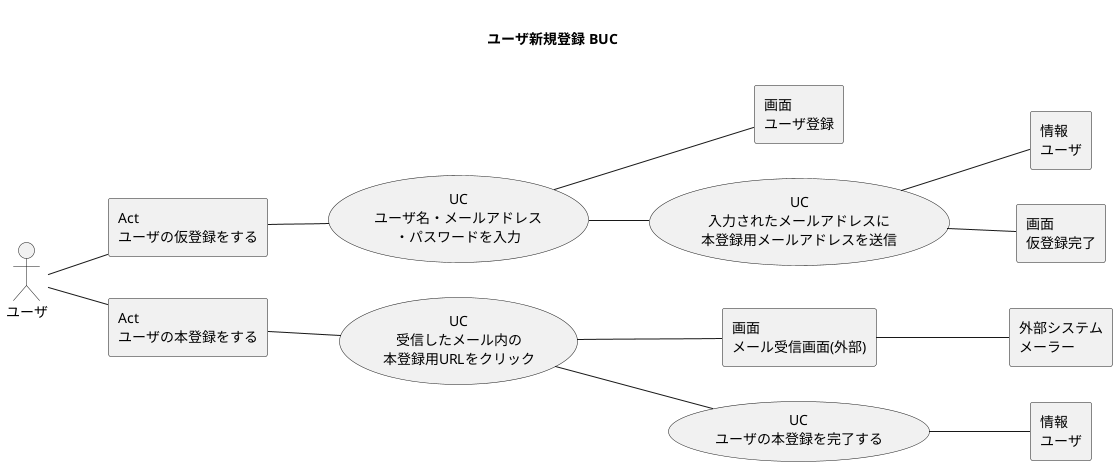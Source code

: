 @startuml
skinparam backgroundColor transparent
title  \nユーザ新規登録 BUC\n 

rectangle "情報\nユーザ" as infoUser1
rectangle "情報\nユーザ" as infoUser2
rectangle "画面\nユーザ登録" as viewRegist
rectangle "画面\n仮登録完了" as viewCompTempRegist
rectangle "画面\nメール受信画面(外部)" as viewEmail

rectangle "外部システム\nメーラー" as mailer

rectangle "Act\nユーザの仮登録をする" as actTemp
rectangle "Act\nユーザの本登録をする" as actRegist

left to right direction

:ユーザ: -- actTemp
:ユーザ: -- actRegist

"UC\nユーザ名・メールアドレス\n・パスワードを入力" as (ucInputInfo)
"UC\n入力されたメールアドレスに\n本登録用メールアドレスを送信" as (ucSentEmail)
"UC\n受信したメール内の\n本登録用URLをクリック" as (ucRecieveEmail)
"UC\nユーザの本登録を完了する" as (ucRegist)

actTemp -- ucInputInfo
ucInputInfo -- ucSentEmail

ucInputInfo -- viewRegist
ucSentEmail -- infoUser1
ucSentEmail -- viewCompTempRegist

actRegist -- ucRecieveEmail
ucRecieveEmail -- ucRegist

ucRecieveEmail -- viewEmail
viewEmail -- mailer
ucRegist -- infoUser2

@enduml